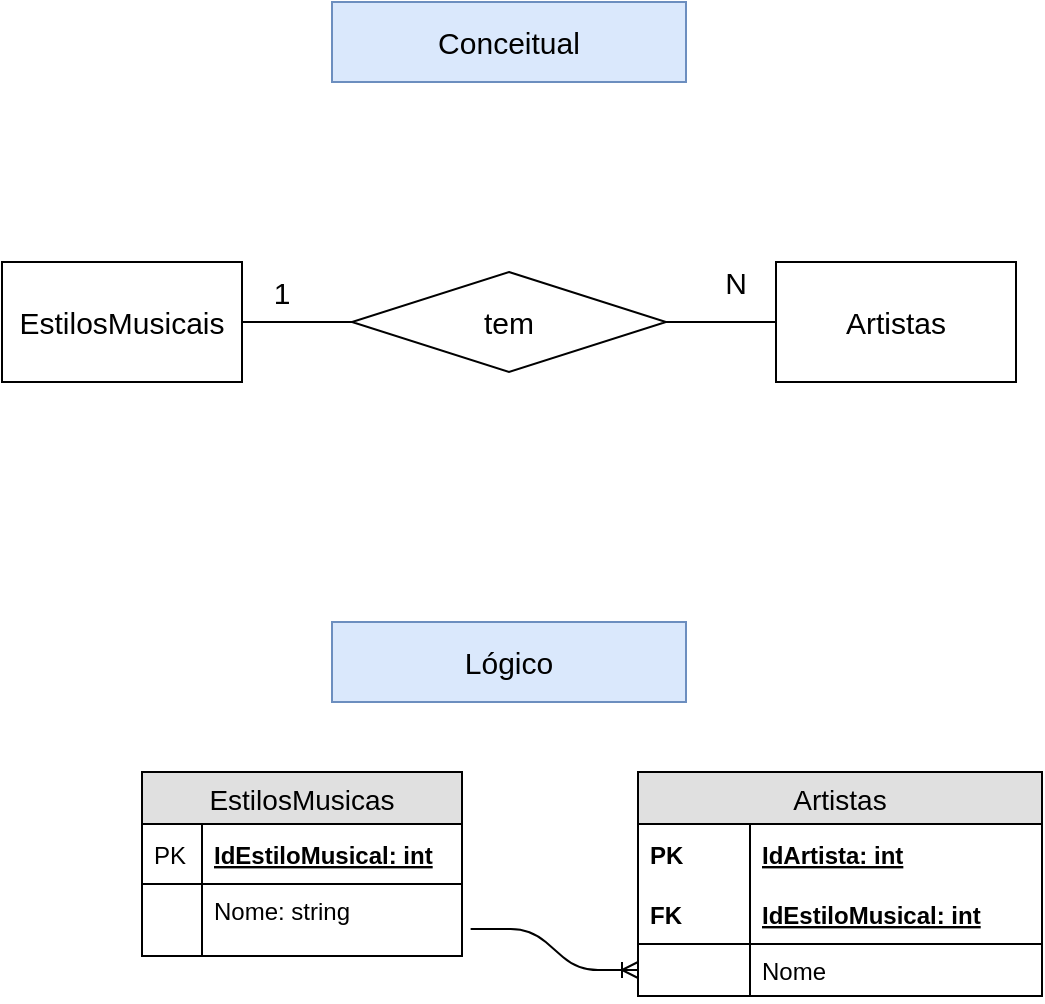 <mxfile version="11.0.7" type="device"><diagram id="cNmgB6yaIkZGK1ZyMjDV" name="modelos"><mxGraphModel dx="1635" dy="860" grid="1" gridSize="10" guides="1" tooltips="1" connect="1" arrows="1" fold="1" page="1" pageScale="1" pageWidth="827" pageHeight="1169" math="0" shadow="0"><root><mxCell id="0"/><mxCell id="1" parent="0"/><mxCell id="Gz2UwkctRjiNWUEF6hUv-1" value="EstilosMusicas" style="swimlane;fontStyle=0;childLayout=stackLayout;horizontal=1;startSize=26;fillColor=#e0e0e0;horizontalStack=0;resizeParent=1;resizeParentMax=0;resizeLast=0;collapsible=1;marginBottom=0;swimlaneFillColor=#ffffff;align=center;fontSize=14;" vertex="1" parent="1"><mxGeometry x="230" y="445" width="160" height="92" as="geometry"/></mxCell><mxCell id="Gz2UwkctRjiNWUEF6hUv-2" value="IdEstiloMusical: int" style="shape=partialRectangle;top=0;left=0;right=0;bottom=1;align=left;verticalAlign=middle;fillColor=none;spacingLeft=34;spacingRight=4;overflow=hidden;rotatable=0;points=[[0,0.5],[1,0.5]];portConstraint=eastwest;dropTarget=0;fontStyle=5;fontSize=12;" vertex="1" parent="Gz2UwkctRjiNWUEF6hUv-1"><mxGeometry y="26" width="160" height="30" as="geometry"/></mxCell><mxCell id="Gz2UwkctRjiNWUEF6hUv-3" value="PK" style="shape=partialRectangle;top=0;left=0;bottom=0;fillColor=none;align=left;verticalAlign=middle;spacingLeft=4;spacingRight=4;overflow=hidden;rotatable=0;points=[];portConstraint=eastwest;part=1;fontSize=12;" vertex="1" connectable="0" parent="Gz2UwkctRjiNWUEF6hUv-2"><mxGeometry width="30" height="30" as="geometry"/></mxCell><mxCell id="Gz2UwkctRjiNWUEF6hUv-4" value="Nome: string" style="shape=partialRectangle;top=0;left=0;right=0;bottom=0;align=left;verticalAlign=top;fillColor=none;spacingLeft=34;spacingRight=4;overflow=hidden;rotatable=0;points=[[0,0.5],[1,0.5]];portConstraint=eastwest;dropTarget=0;fontSize=12;" vertex="1" parent="Gz2UwkctRjiNWUEF6hUv-1"><mxGeometry y="56" width="160" height="26" as="geometry"/></mxCell><mxCell id="Gz2UwkctRjiNWUEF6hUv-5" value="" style="shape=partialRectangle;top=0;left=0;bottom=0;fillColor=none;align=left;verticalAlign=top;spacingLeft=4;spacingRight=4;overflow=hidden;rotatable=0;points=[];portConstraint=eastwest;part=1;fontSize=12;" vertex="1" connectable="0" parent="Gz2UwkctRjiNWUEF6hUv-4"><mxGeometry width="30" height="26" as="geometry"/></mxCell><mxCell id="Gz2UwkctRjiNWUEF6hUv-10" value="" style="shape=partialRectangle;top=0;left=0;right=0;bottom=0;align=left;verticalAlign=top;fillColor=none;spacingLeft=34;spacingRight=4;overflow=hidden;rotatable=0;points=[[0,0.5],[1,0.5]];portConstraint=eastwest;dropTarget=0;fontSize=12;" vertex="1" parent="Gz2UwkctRjiNWUEF6hUv-1"><mxGeometry y="82" width="160" height="10" as="geometry"/></mxCell><mxCell id="Gz2UwkctRjiNWUEF6hUv-11" value="" style="shape=partialRectangle;top=0;left=0;bottom=0;fillColor=none;align=left;verticalAlign=top;spacingLeft=4;spacingRight=4;overflow=hidden;rotatable=0;points=[];portConstraint=eastwest;part=1;fontSize=12;" vertex="1" connectable="0" parent="Gz2UwkctRjiNWUEF6hUv-10"><mxGeometry width="30" height="10" as="geometry"/></mxCell><mxCell id="Gz2UwkctRjiNWUEF6hUv-12" value="Artistas" style="swimlane;fontStyle=0;childLayout=stackLayout;horizontal=1;startSize=26;fillColor=#e0e0e0;horizontalStack=0;resizeParent=1;resizeParentMax=0;resizeLast=0;collapsible=1;marginBottom=0;swimlaneFillColor=#ffffff;align=center;fontSize=14;" vertex="1" parent="1"><mxGeometry x="478" y="445" width="202" height="112" as="geometry"/></mxCell><mxCell id="Gz2UwkctRjiNWUEF6hUv-13" value="IdArtista: int" style="shape=partialRectangle;top=0;left=0;right=0;bottom=0;align=left;verticalAlign=middle;fillColor=none;spacingLeft=60;spacingRight=4;overflow=hidden;rotatable=0;points=[[0,0.5],[1,0.5]];portConstraint=eastwest;dropTarget=0;fontStyle=5;fontSize=12;" vertex="1" parent="Gz2UwkctRjiNWUEF6hUv-12"><mxGeometry y="26" width="202" height="30" as="geometry"/></mxCell><mxCell id="Gz2UwkctRjiNWUEF6hUv-14" value="PK" style="shape=partialRectangle;fontStyle=1;top=0;left=0;bottom=0;fillColor=none;align=left;verticalAlign=middle;spacingLeft=4;spacingRight=4;overflow=hidden;rotatable=0;points=[];portConstraint=eastwest;part=1;fontSize=12;" vertex="1" connectable="0" parent="Gz2UwkctRjiNWUEF6hUv-13"><mxGeometry width="56" height="30" as="geometry"/></mxCell><mxCell id="Gz2UwkctRjiNWUEF6hUv-15" value="IdEstiloMusical: int" style="shape=partialRectangle;top=0;left=0;right=0;bottom=1;align=left;verticalAlign=middle;fillColor=none;spacingLeft=60;spacingRight=4;overflow=hidden;rotatable=0;points=[[0,0.5],[1,0.5]];portConstraint=eastwest;dropTarget=0;fontStyle=5;fontSize=12;" vertex="1" parent="Gz2UwkctRjiNWUEF6hUv-12"><mxGeometry y="56" width="202" height="30" as="geometry"/></mxCell><mxCell id="Gz2UwkctRjiNWUEF6hUv-16" value="FK" style="shape=partialRectangle;fontStyle=1;top=0;left=0;bottom=0;fillColor=none;align=left;verticalAlign=middle;spacingLeft=4;spacingRight=4;overflow=hidden;rotatable=0;points=[];portConstraint=eastwest;part=1;fontSize=12;" vertex="1" connectable="0" parent="Gz2UwkctRjiNWUEF6hUv-15"><mxGeometry width="56" height="30" as="geometry"/></mxCell><mxCell id="Gz2UwkctRjiNWUEF6hUv-17" value="Nome" style="shape=partialRectangle;top=0;left=0;right=0;bottom=0;align=left;verticalAlign=top;fillColor=none;spacingLeft=60;spacingRight=4;overflow=hidden;rotatable=0;points=[[0,0.5],[1,0.5]];portConstraint=eastwest;dropTarget=0;fontSize=12;" vertex="1" parent="Gz2UwkctRjiNWUEF6hUv-12"><mxGeometry y="86" width="202" height="26" as="geometry"/></mxCell><mxCell id="Gz2UwkctRjiNWUEF6hUv-18" value="" style="shape=partialRectangle;top=0;left=0;bottom=0;fillColor=none;align=left;verticalAlign=top;spacingLeft=4;spacingRight=4;overflow=hidden;rotatable=0;points=[];portConstraint=eastwest;part=1;fontSize=12;" vertex="1" connectable="0" parent="Gz2UwkctRjiNWUEF6hUv-17"><mxGeometry width="56" height="26" as="geometry"/></mxCell><mxCell id="Gz2UwkctRjiNWUEF6hUv-19" value="" style="edgeStyle=entityRelationEdgeStyle;fontSize=12;html=1;endArrow=ERoneToMany;exitX=1.027;exitY=-0.355;exitDx=0;exitDy=0;exitPerimeter=0;entryX=0;entryY=0.5;entryDx=0;entryDy=0;" edge="1" parent="1" source="Gz2UwkctRjiNWUEF6hUv-10" target="Gz2UwkctRjiNWUEF6hUv-17"><mxGeometry width="100" height="100" relative="1" as="geometry"><mxPoint x="420" y="645" as="sourcePoint"/><mxPoint x="520" y="545" as="targetPoint"/></mxGeometry></mxCell><mxCell id="Gz2UwkctRjiNWUEF6hUv-22" value="Lógico" style="text;html=1;strokeColor=#6c8ebf;fillColor=#dae8fc;align=center;verticalAlign=middle;whiteSpace=wrap;rounded=0;fontSize=15;" vertex="1" parent="1"><mxGeometry x="325" y="370" width="177" height="40" as="geometry"/></mxCell><mxCell id="Gz2UwkctRjiNWUEF6hUv-23" value="Conceitual" style="text;html=1;strokeColor=#6c8ebf;fillColor=#dae8fc;align=center;verticalAlign=middle;whiteSpace=wrap;rounded=0;fontSize=15;" vertex="1" parent="1"><mxGeometry x="325" y="60" width="177" height="40" as="geometry"/></mxCell><mxCell id="Gz2UwkctRjiNWUEF6hUv-27" style="edgeStyle=orthogonalEdgeStyle;rounded=0;orthogonalLoop=1;jettySize=auto;html=1;fontSize=15;endArrow=none;endFill=0;" edge="1" parent="1" source="Gz2UwkctRjiNWUEF6hUv-24" target="Gz2UwkctRjiNWUEF6hUv-25"><mxGeometry relative="1" as="geometry"/></mxCell><mxCell id="Gz2UwkctRjiNWUEF6hUv-24" value="EstilosMusicais" style="rounded=0;whiteSpace=wrap;html=1;fontSize=15;" vertex="1" parent="1"><mxGeometry x="160" y="190" width="120" height="60" as="geometry"/></mxCell><mxCell id="Gz2UwkctRjiNWUEF6hUv-28" style="edgeStyle=orthogonalEdgeStyle;rounded=0;orthogonalLoop=1;jettySize=auto;html=1;endArrow=none;endFill=0;fontSize=15;" edge="1" parent="1" source="Gz2UwkctRjiNWUEF6hUv-25" target="Gz2UwkctRjiNWUEF6hUv-26"><mxGeometry relative="1" as="geometry"/></mxCell><mxCell id="Gz2UwkctRjiNWUEF6hUv-25" value="tem" style="rhombus;whiteSpace=wrap;html=1;fontSize=15;" vertex="1" parent="1"><mxGeometry x="335" y="195" width="157" height="50" as="geometry"/></mxCell><mxCell id="Gz2UwkctRjiNWUEF6hUv-26" value="Artistas" style="rounded=0;whiteSpace=wrap;html=1;fontSize=15;" vertex="1" parent="1"><mxGeometry x="547" y="190" width="120" height="60" as="geometry"/></mxCell><mxCell id="Gz2UwkctRjiNWUEF6hUv-29" value="1" style="text;html=1;strokeColor=none;fillColor=none;align=center;verticalAlign=middle;whiteSpace=wrap;rounded=0;fontSize=15;" vertex="1" parent="1"><mxGeometry x="280" y="195" width="40" height="20" as="geometry"/></mxCell><mxCell id="Gz2UwkctRjiNWUEF6hUv-30" value="N" style="text;html=1;strokeColor=none;fillColor=none;align=center;verticalAlign=middle;whiteSpace=wrap;rounded=0;fontSize=15;" vertex="1" parent="1"><mxGeometry x="507" y="190" width="40" height="20" as="geometry"/></mxCell></root></mxGraphModel></diagram></mxfile>